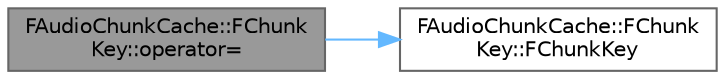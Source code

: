 digraph "FAudioChunkCache::FChunkKey::operator="
{
 // INTERACTIVE_SVG=YES
 // LATEX_PDF_SIZE
  bgcolor="transparent";
  edge [fontname=Helvetica,fontsize=10,labelfontname=Helvetica,labelfontsize=10];
  node [fontname=Helvetica,fontsize=10,shape=box,height=0.2,width=0.4];
  rankdir="LR";
  Node1 [id="Node000001",label="FAudioChunkCache::FChunk\lKey::operator=",height=0.2,width=0.4,color="gray40", fillcolor="grey60", style="filled", fontcolor="black",tooltip=" "];
  Node1 -> Node2 [id="edge1_Node000001_Node000002",color="steelblue1",style="solid",tooltip=" "];
  Node2 [id="Node000002",label="FAudioChunkCache::FChunk\lKey::FChunkKey",height=0.2,width=0.4,color="grey40", fillcolor="white", style="filled",URL="$da/d06/structFAudioChunkCache_1_1FChunkKey.html#a4434deade1d91bf55d715d3b28fb8524",tooltip=" "];
}
